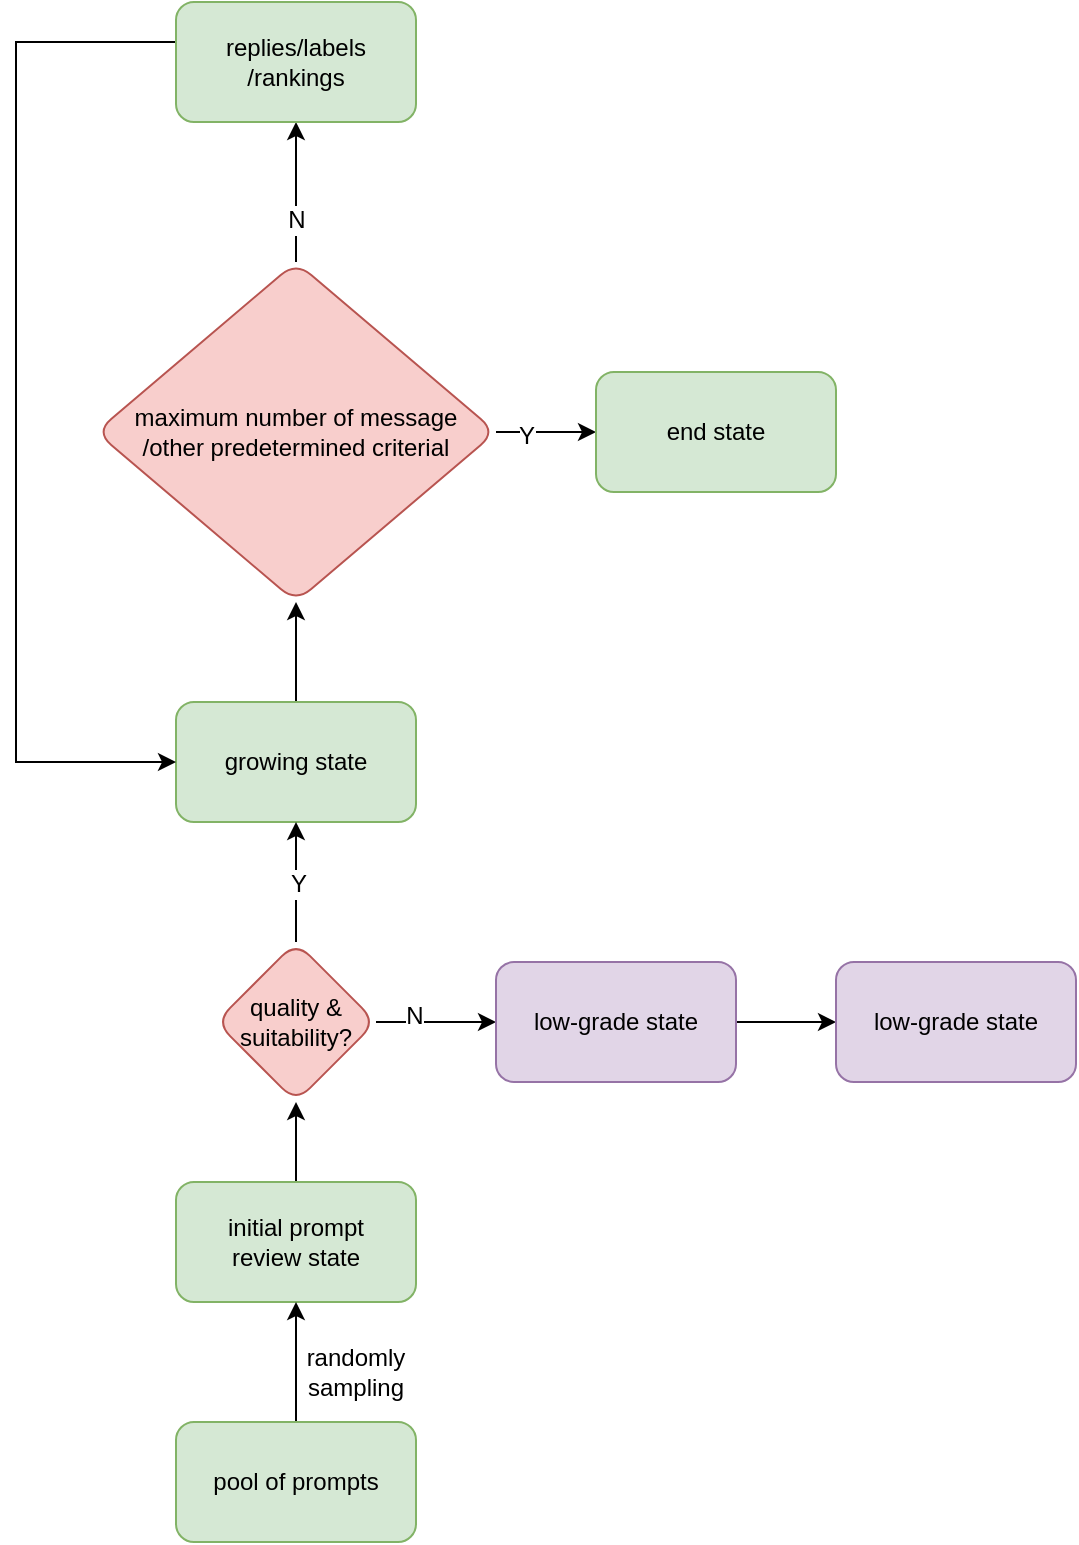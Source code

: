 <mxfile version="21.1.2" type="device">
  <diagram name="第 1 页" id="yA8amRphaRzmOkRlIwGG">
    <mxGraphModel dx="1026" dy="662" grid="1" gridSize="10" guides="1" tooltips="1" connect="1" arrows="1" fold="1" page="1" pageScale="1" pageWidth="827" pageHeight="1169" math="0" shadow="0">
      <root>
        <mxCell id="0" />
        <mxCell id="1" parent="0" />
        <mxCell id="flZKL_Ivc9Porp6sm98D-5" value="" style="edgeStyle=orthogonalEdgeStyle;rounded=0;orthogonalLoop=1;jettySize=auto;html=1;fontSize=12;" parent="1" source="flZKL_Ivc9Porp6sm98D-1" target="flZKL_Ivc9Porp6sm98D-4" edge="1">
          <mxGeometry relative="1" as="geometry" />
        </mxCell>
        <mxCell id="flZKL_Ivc9Porp6sm98D-1" value="initial prompt &lt;br style=&quot;font-size: 12px;&quot;&gt;review state" style="rounded=1;whiteSpace=wrap;html=1;fillColor=#d5e8d4;strokeColor=#82b366;fontSize=12;" parent="1" vertex="1">
          <mxGeometry x="260" y="690" width="120" height="60" as="geometry" />
        </mxCell>
        <mxCell id="1pL7TOpT5cvtd_0o7ngV-2" value="" style="edgeStyle=orthogonalEdgeStyle;rounded=0;orthogonalLoop=1;jettySize=auto;html=1;fontSize=12;" parent="1" source="flZKL_Ivc9Porp6sm98D-2" target="1pL7TOpT5cvtd_0o7ngV-1" edge="1">
          <mxGeometry relative="1" as="geometry" />
        </mxCell>
        <mxCell id="flZKL_Ivc9Porp6sm98D-2" value="growing state" style="rounded=1;whiteSpace=wrap;html=1;fillColor=#d5e8d4;strokeColor=#82b366;fontSize=12;" parent="1" vertex="1">
          <mxGeometry x="260" y="450" width="120" height="60" as="geometry" />
        </mxCell>
        <mxCell id="flZKL_Ivc9Porp6sm98D-6" value="" style="edgeStyle=orthogonalEdgeStyle;rounded=0;orthogonalLoop=1;jettySize=auto;html=1;fontSize=12;" parent="1" source="flZKL_Ivc9Porp6sm98D-4" target="flZKL_Ivc9Porp6sm98D-2" edge="1">
          <mxGeometry relative="1" as="geometry" />
        </mxCell>
        <mxCell id="flZKL_Ivc9Porp6sm98D-9" value="Y" style="edgeLabel;html=1;align=center;verticalAlign=middle;resizable=0;points=[];fontSize=12;" parent="flZKL_Ivc9Porp6sm98D-6" vertex="1" connectable="0">
          <mxGeometry x="0.013" y="-1" relative="1" as="geometry">
            <mxPoint y="1" as="offset" />
          </mxGeometry>
        </mxCell>
        <mxCell id="flZKL_Ivc9Porp6sm98D-8" value="" style="edgeStyle=orthogonalEdgeStyle;rounded=0;orthogonalLoop=1;jettySize=auto;html=1;fontSize=12;" parent="1" source="flZKL_Ivc9Porp6sm98D-4" target="flZKL_Ivc9Porp6sm98D-7" edge="1">
          <mxGeometry relative="1" as="geometry" />
        </mxCell>
        <mxCell id="flZKL_Ivc9Porp6sm98D-10" value="N" style="edgeLabel;html=1;align=center;verticalAlign=middle;resizable=0;points=[];fontSize=12;" parent="flZKL_Ivc9Porp6sm98D-8" vertex="1" connectable="0">
          <mxGeometry x="-0.367" y="4" relative="1" as="geometry">
            <mxPoint y="1" as="offset" />
          </mxGeometry>
        </mxCell>
        <mxCell id="flZKL_Ivc9Porp6sm98D-4" value="quality &amp;amp;&lt;br style=&quot;font-size: 12px;&quot;&gt;suitability?" style="rhombus;whiteSpace=wrap;html=1;rounded=1;fillColor=#f8cecc;strokeColor=#b85450;fontSize=12;" parent="1" vertex="1">
          <mxGeometry x="280" y="570" width="80" height="80" as="geometry" />
        </mxCell>
        <mxCell id="1pL7TOpT5cvtd_0o7ngV-12" value="" style="edgeStyle=orthogonalEdgeStyle;rounded=0;orthogonalLoop=1;jettySize=auto;html=1;fontSize=12;" parent="1" source="flZKL_Ivc9Porp6sm98D-7" target="1pL7TOpT5cvtd_0o7ngV-11" edge="1">
          <mxGeometry relative="1" as="geometry" />
        </mxCell>
        <mxCell id="flZKL_Ivc9Porp6sm98D-7" value="low-grade state" style="whiteSpace=wrap;html=1;rounded=1;fillColor=#e1d5e7;strokeColor=#9673a6;fontSize=12;" parent="1" vertex="1">
          <mxGeometry x="420" y="580" width="120" height="60" as="geometry" />
        </mxCell>
        <mxCell id="1pL7TOpT5cvtd_0o7ngV-4" value="" style="edgeStyle=orthogonalEdgeStyle;rounded=0;orthogonalLoop=1;jettySize=auto;html=1;fontSize=12;" parent="1" source="1pL7TOpT5cvtd_0o7ngV-1" target="1pL7TOpT5cvtd_0o7ngV-3" edge="1">
          <mxGeometry relative="1" as="geometry" />
        </mxCell>
        <mxCell id="1pL7TOpT5cvtd_0o7ngV-5" value="Y" style="edgeLabel;html=1;align=center;verticalAlign=middle;resizable=0;points=[];fontSize=12;" parent="1pL7TOpT5cvtd_0o7ngV-4" vertex="1" connectable="0">
          <mxGeometry x="-0.4" y="-2" relative="1" as="geometry">
            <mxPoint as="offset" />
          </mxGeometry>
        </mxCell>
        <mxCell id="1pL7TOpT5cvtd_0o7ngV-8" value="" style="edgeStyle=orthogonalEdgeStyle;rounded=0;orthogonalLoop=1;jettySize=auto;html=1;fontSize=12;" parent="1" source="1pL7TOpT5cvtd_0o7ngV-1" target="1pL7TOpT5cvtd_0o7ngV-7" edge="1">
          <mxGeometry relative="1" as="geometry" />
        </mxCell>
        <mxCell id="1pL7TOpT5cvtd_0o7ngV-9" value="N" style="edgeLabel;html=1;align=center;verticalAlign=middle;resizable=0;points=[];fontSize=12;" parent="1pL7TOpT5cvtd_0o7ngV-8" vertex="1" connectable="0">
          <mxGeometry x="-0.385" relative="1" as="geometry">
            <mxPoint as="offset" />
          </mxGeometry>
        </mxCell>
        <mxCell id="1pL7TOpT5cvtd_0o7ngV-1" value="maximum number of message&lt;br style=&quot;font-size: 12px;&quot;&gt;/other predetermined criterial" style="rhombus;whiteSpace=wrap;html=1;rounded=1;fillColor=#f8cecc;strokeColor=#b85450;fontSize=12;" parent="1" vertex="1">
          <mxGeometry x="220" y="230" width="200" height="170" as="geometry" />
        </mxCell>
        <mxCell id="1pL7TOpT5cvtd_0o7ngV-3" value="end state" style="whiteSpace=wrap;html=1;rounded=1;fillColor=#d5e8d4;strokeColor=#82b366;fontSize=12;" parent="1" vertex="1">
          <mxGeometry x="470" y="285" width="120" height="60" as="geometry" />
        </mxCell>
        <mxCell id="1pL7TOpT5cvtd_0o7ngV-10" style="edgeStyle=orthogonalEdgeStyle;rounded=0;orthogonalLoop=1;jettySize=auto;html=1;entryX=0;entryY=0.5;entryDx=0;entryDy=0;fontSize=12;" parent="1" source="1pL7TOpT5cvtd_0o7ngV-7" target="flZKL_Ivc9Porp6sm98D-2" edge="1">
          <mxGeometry relative="1" as="geometry">
            <Array as="points">
              <mxPoint x="180" y="120" />
              <mxPoint x="180" y="480" />
            </Array>
          </mxGeometry>
        </mxCell>
        <mxCell id="1pL7TOpT5cvtd_0o7ngV-7" value="replies/labels&lt;br style=&quot;font-size: 12px;&quot;&gt;/rankings" style="whiteSpace=wrap;html=1;rounded=1;fillColor=#d5e8d4;strokeColor=#82b366;fontSize=12;" parent="1" vertex="1">
          <mxGeometry x="260" y="100" width="120" height="60" as="geometry" />
        </mxCell>
        <mxCell id="1pL7TOpT5cvtd_0o7ngV-11" value="low-grade state" style="whiteSpace=wrap;html=1;rounded=1;fillColor=#e1d5e7;strokeColor=#9673a6;fontSize=12;" parent="1" vertex="1">
          <mxGeometry x="590" y="580" width="120" height="60" as="geometry" />
        </mxCell>
        <mxCell id="1pL7TOpT5cvtd_0o7ngV-14" value="" style="edgeStyle=orthogonalEdgeStyle;rounded=0;orthogonalLoop=1;jettySize=auto;html=1;fontSize=12;" parent="1" source="1pL7TOpT5cvtd_0o7ngV-13" target="flZKL_Ivc9Porp6sm98D-1" edge="1">
          <mxGeometry relative="1" as="geometry" />
        </mxCell>
        <mxCell id="1pL7TOpT5cvtd_0o7ngV-13" value="pool of prompts" style="rounded=1;whiteSpace=wrap;html=1;fillColor=#d5e8d4;strokeColor=#82b366;fontSize=12;" parent="1" vertex="1">
          <mxGeometry x="260" y="810" width="120" height="60" as="geometry" />
        </mxCell>
        <mxCell id="1pL7TOpT5cvtd_0o7ngV-15" value="randomly sampling" style="text;html=1;strokeColor=none;fillColor=none;align=center;verticalAlign=middle;whiteSpace=wrap;rounded=0;fontSize=12;" parent="1" vertex="1">
          <mxGeometry x="320" y="770" width="60" height="30" as="geometry" />
        </mxCell>
      </root>
    </mxGraphModel>
  </diagram>
</mxfile>
